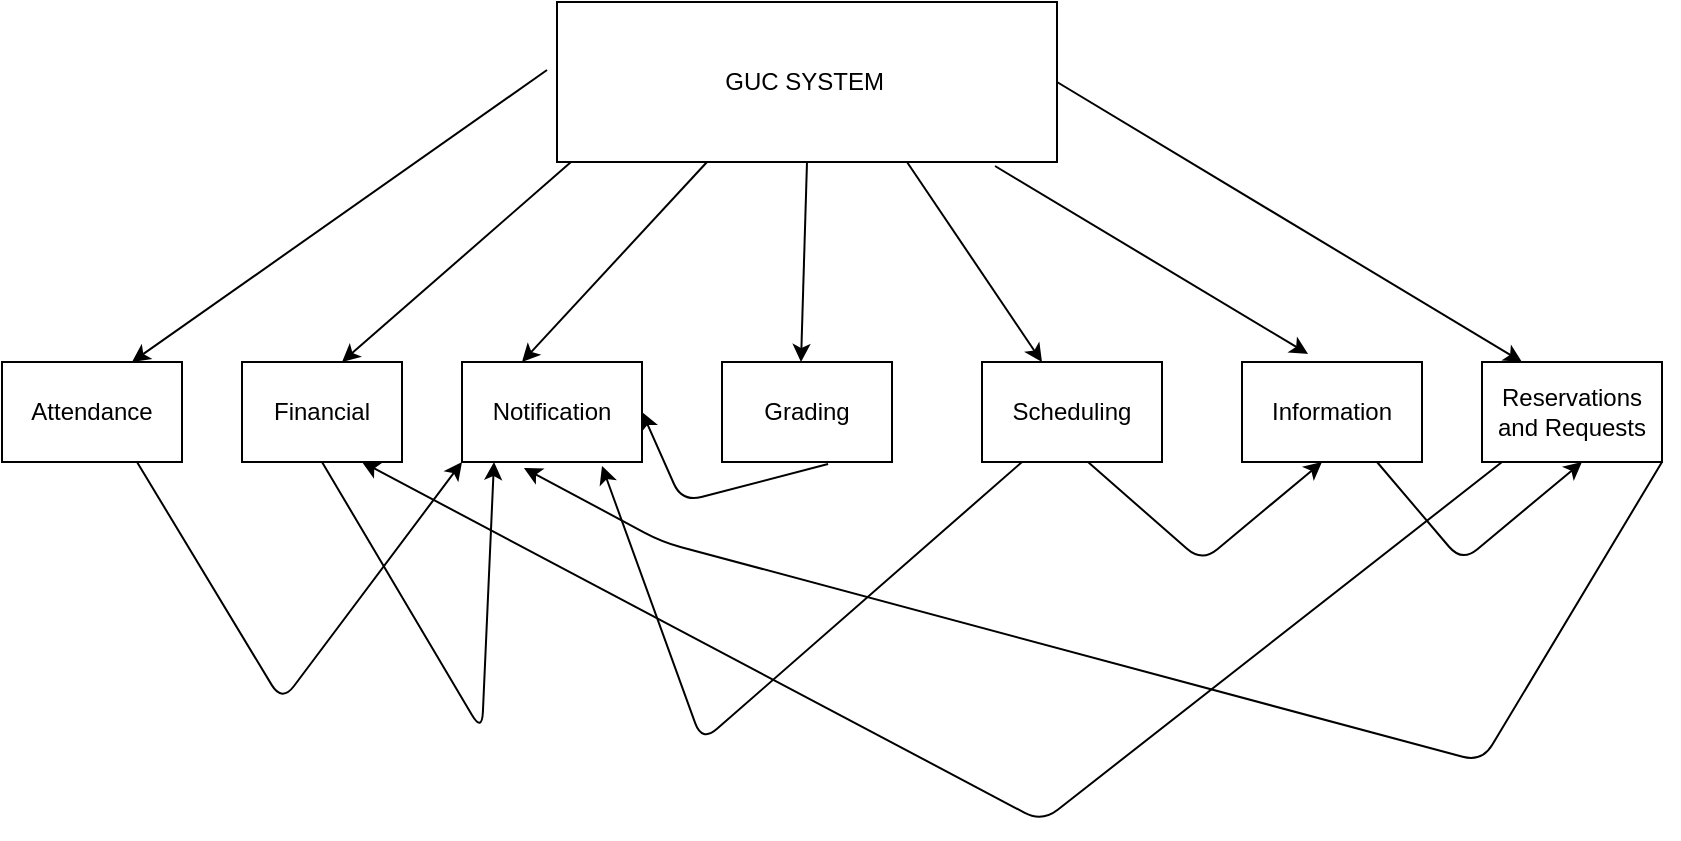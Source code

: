 <mxfile version="12.8.1"><diagram id="5oFACmcmOWar2tP_rR0H" name="Page-1"><mxGraphModel dx="868" dy="433" grid="1" gridSize="10" guides="1" tooltips="1" connect="1" arrows="1" fold="1" page="1" pageScale="1" pageWidth="850" pageHeight="1100" math="0" shadow="0"><root><mxCell id="0"/><mxCell id="1" parent="0"/><mxCell id="lxK9a0S6C-UqbSLkcgW6-1" value="GUC SYSTEM&amp;nbsp;" style="rounded=0;whiteSpace=wrap;html=1;" parent="1" vertex="1"><mxGeometry x="287.5" y="10" width="250" height="80" as="geometry"/></mxCell><mxCell id="lxK9a0S6C-UqbSLkcgW6-2" value="Financial&lt;br&gt;" style="rounded=0;whiteSpace=wrap;html=1;" parent="1" vertex="1"><mxGeometry x="130" y="190" width="80" height="50" as="geometry"/></mxCell><mxCell id="lxK9a0S6C-UqbSLkcgW6-3" value="Grading" style="rounded=0;whiteSpace=wrap;html=1;" parent="1" vertex="1"><mxGeometry x="370" y="190" width="85" height="50" as="geometry"/></mxCell><mxCell id="lxK9a0S6C-UqbSLkcgW6-4" value="Notification" style="rounded=0;whiteSpace=wrap;html=1;" parent="1" vertex="1"><mxGeometry x="240" y="190" width="90" height="50" as="geometry"/></mxCell><mxCell id="lxK9a0S6C-UqbSLkcgW6-5" value="Attendance" style="rounded=0;whiteSpace=wrap;html=1;" parent="1" vertex="1"><mxGeometry x="10" y="190" width="90" height="50" as="geometry"/></mxCell><mxCell id="lxK9a0S6C-UqbSLkcgW6-6" value="Reservations and Requests" style="rounded=0;whiteSpace=wrap;html=1;" parent="1" vertex="1"><mxGeometry x="750" y="190" width="90" height="50" as="geometry"/></mxCell><mxCell id="lxK9a0S6C-UqbSLkcgW6-7" value="Scheduling" style="rounded=0;whiteSpace=wrap;html=1;" parent="1" vertex="1"><mxGeometry x="500" y="190" width="90" height="50" as="geometry"/></mxCell><mxCell id="lxK9a0S6C-UqbSLkcgW6-10" value="Information&lt;br&gt;" style="rounded=0;whiteSpace=wrap;html=1;" parent="1" vertex="1"><mxGeometry x="630" y="190" width="90" height="50" as="geometry"/></mxCell><mxCell id="W5HsBdJfz08vnDGUc4mq-6" value="" style="endArrow=classic;html=1;entryX=0;entryY=0.5;entryDx=0;entryDy=0;exitX=-0.02;exitY=0.425;exitDx=0;exitDy=0;exitPerimeter=0;" parent="1" source="lxK9a0S6C-UqbSLkcgW6-1" edge="1"><mxGeometry width="50" height="50" relative="1" as="geometry"><mxPoint x="285" y="50" as="sourcePoint"/><mxPoint x="75" y="190" as="targetPoint"/></mxGeometry></mxCell><mxCell id="W5HsBdJfz08vnDGUc4mq-8" value="" style="endArrow=classic;html=1;entryX=0.12;entryY=1.075;entryDx=0;entryDy=0;entryPerimeter=0;exitX=0.028;exitY=1;exitDx=0;exitDy=0;exitPerimeter=0;" parent="1" source="lxK9a0S6C-UqbSLkcgW6-1" edge="1"><mxGeometry width="50" height="50" relative="1" as="geometry"><mxPoint x="280" y="140" as="sourcePoint"/><mxPoint x="180" y="190" as="targetPoint"/></mxGeometry></mxCell><mxCell id="W5HsBdJfz08vnDGUc4mq-9" value="" style="endArrow=classic;html=1;exitX=0.3;exitY=1;exitDx=0;exitDy=0;exitPerimeter=0;" parent="1" source="lxK9a0S6C-UqbSLkcgW6-1" edge="1"><mxGeometry width="50" height="50" relative="1" as="geometry"><mxPoint x="320" y="140" as="sourcePoint"/><mxPoint x="270" y="190" as="targetPoint"/></mxGeometry></mxCell><mxCell id="W5HsBdJfz08vnDGUc4mq-10" value="" style="endArrow=classic;html=1;entryX=0.5;entryY=1;entryDx=0;entryDy=0;exitX=0.5;exitY=1;exitDx=0;exitDy=0;" parent="1" source="lxK9a0S6C-UqbSLkcgW6-1" edge="1"><mxGeometry width="50" height="50" relative="1" as="geometry"><mxPoint x="409.5" y="90" as="sourcePoint"/><mxPoint x="409.5" y="190" as="targetPoint"/></mxGeometry></mxCell><mxCell id="W5HsBdJfz08vnDGUc4mq-12" value="" style="endArrow=classic;html=1;entryX=0.7;entryY=1;entryDx=0;entryDy=0;entryPerimeter=0;exitX=0.7;exitY=1;exitDx=0;exitDy=0;exitPerimeter=0;" parent="1" source="lxK9a0S6C-UqbSLkcgW6-1" edge="1"><mxGeometry width="50" height="50" relative="1" as="geometry"><mxPoint x="460" y="90" as="sourcePoint"/><mxPoint x="530" y="190" as="targetPoint"/></mxGeometry></mxCell><mxCell id="W5HsBdJfz08vnDGUc4mq-13" value="" style="endArrow=classic;html=1;entryX=0.367;entryY=-0.08;entryDx=0;entryDy=0;entryPerimeter=0;exitX=0.876;exitY=1.025;exitDx=0;exitDy=0;exitPerimeter=0;" parent="1" source="lxK9a0S6C-UqbSLkcgW6-1" target="lxK9a0S6C-UqbSLkcgW6-10" edge="1"><mxGeometry width="50" height="50" relative="1" as="geometry"><mxPoint x="700" y="140" as="sourcePoint"/><mxPoint x="650" y="190" as="targetPoint"/></mxGeometry></mxCell><mxCell id="W5HsBdJfz08vnDGUc4mq-14" value="" style="endArrow=classic;html=1;entryX=1;entryY=0.5;entryDx=0;entryDy=0;exitX=1;exitY=0.5;exitDx=0;exitDy=0;" parent="1" source="lxK9a0S6C-UqbSLkcgW6-1" edge="1"><mxGeometry width="50" height="50" relative="1" as="geometry"><mxPoint x="820" y="140" as="sourcePoint"/><mxPoint x="770" y="190" as="targetPoint"/></mxGeometry></mxCell><mxCell id="W5HsBdJfz08vnDGUc4mq-17" value="" style="endArrow=classic;html=1;entryX=1;entryY=0.5;entryDx=0;entryDy=0;exitX=0.624;exitY=1.02;exitDx=0;exitDy=0;exitPerimeter=0;" parent="1" source="lxK9a0S6C-UqbSLkcgW6-3" target="lxK9a0S6C-UqbSLkcgW6-4" edge="1"><mxGeometry width="50" height="50" relative="1" as="geometry"><mxPoint x="440" y="250" as="sourcePoint"/><mxPoint x="450" y="210" as="targetPoint"/><Array as="points"><mxPoint x="350" y="260"/></Array></mxGeometry></mxCell><mxCell id="W5HsBdJfz08vnDGUc4mq-18" value="" style="endArrow=classic;html=1;exitX=0.75;exitY=1;exitDx=0;exitDy=0;" parent="1" source="lxK9a0S6C-UqbSLkcgW6-10" edge="1"><mxGeometry width="50" height="50" relative="1" as="geometry"><mxPoint x="740" y="300" as="sourcePoint"/><mxPoint x="800" y="240" as="targetPoint"/><Array as="points"><mxPoint x="740" y="290"/></Array></mxGeometry></mxCell><mxCell id="W5HsBdJfz08vnDGUc4mq-24" value="" style="endArrow=classic;html=1;exitX=0.25;exitY=1;exitDx=0;exitDy=0;entryX=0.344;entryY=1.06;entryDx=0;entryDy=0;entryPerimeter=0;" parent="1" target="lxK9a0S6C-UqbSLkcgW6-4" edge="1"><mxGeometry width="50" height="50" relative="1" as="geometry"><mxPoint x="840" y="240" as="sourcePoint"/><mxPoint x="260" y="250" as="targetPoint"/><Array as="points"><mxPoint x="750" y="390"/><mxPoint x="340" y="280"/></Array></mxGeometry></mxCell><mxCell id="W5HsBdJfz08vnDGUc4mq-25" value="" style="endArrow=classic;html=1;exitX=0.75;exitY=1;exitDx=0;exitDy=0;entryX=0.75;entryY=1;entryDx=0;entryDy=0;" parent="1" target="lxK9a0S6C-UqbSLkcgW6-2" edge="1"><mxGeometry width="50" height="50" relative="1" as="geometry"><mxPoint x="760" y="240" as="sourcePoint"/><mxPoint x="710" y="290" as="targetPoint"/><Array as="points"><mxPoint x="530" y="420"/></Array></mxGeometry></mxCell><mxCell id="W5HsBdJfz08vnDGUc4mq-26" value="" style="endArrow=classic;html=1;" parent="1" edge="1"><mxGeometry width="50" height="50" relative="1" as="geometry"><mxPoint x="170" y="240" as="sourcePoint"/><mxPoint x="256" y="240" as="targetPoint"/><Array as="points"><mxPoint x="250" y="375"/></Array></mxGeometry></mxCell><mxCell id="W5HsBdJfz08vnDGUc4mq-27" value="" style="endArrow=classic;html=1;exitX=0.75;exitY=1;exitDx=0;exitDy=0;" parent="1" source="lxK9a0S6C-UqbSLkcgW6-5" edge="1"><mxGeometry width="50" height="50" relative="1" as="geometry"><mxPoint x="190" y="290" as="sourcePoint"/><mxPoint x="240" y="240" as="targetPoint"/><Array as="points"><mxPoint x="150" y="360"/></Array></mxGeometry></mxCell><mxCell id="W5HsBdJfz08vnDGUc4mq-28" value="" style="endArrow=classic;html=1;exitX=0.589;exitY=1;exitDx=0;exitDy=0;exitPerimeter=0;entryX=0.589;entryY=1;entryDx=0;entryDy=0;entryPerimeter=0;" parent="1" source="lxK9a0S6C-UqbSLkcgW6-7" edge="1"><mxGeometry width="50" height="50" relative="1" as="geometry"><mxPoint x="620" y="290" as="sourcePoint"/><mxPoint x="670" y="240" as="targetPoint"/><Array as="points"><mxPoint x="610" y="290"/></Array></mxGeometry></mxCell><mxCell id="W5HsBdJfz08vnDGUc4mq-29" value="" style="endArrow=classic;html=1;exitX=0.75;exitY=1;exitDx=0;exitDy=0;" parent="1" edge="1"><mxGeometry width="50" height="50" relative="1" as="geometry"><mxPoint x="520" y="240" as="sourcePoint"/><mxPoint x="310" y="242" as="targetPoint"/><Array as="points"><mxPoint x="360" y="380"/></Array></mxGeometry></mxCell></root></mxGraphModel></diagram></mxfile>